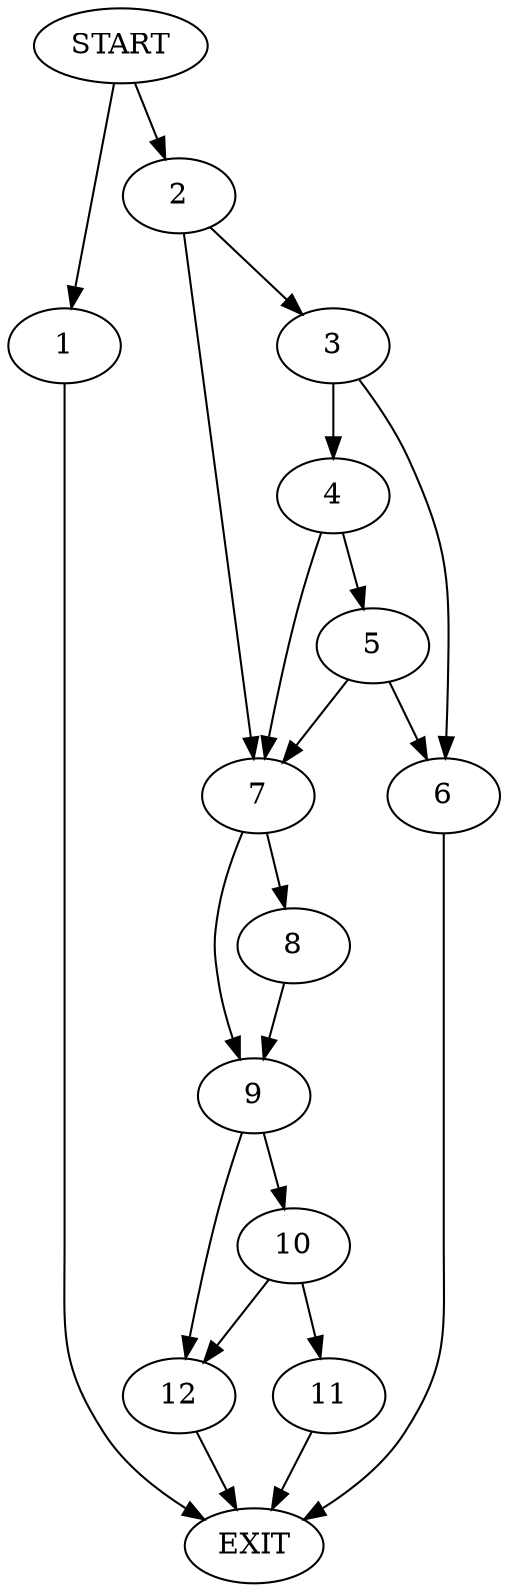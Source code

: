 digraph { 
0 [label="START"];
1;
2;
3;
4;
5;
6;
7;
8;
9;
10;
11;
12;
13[label="EXIT"];
0 -> 1;
0 -> 2;
1 -> 13;
2 -> 3;
2 -> 7;
3 -> 4;
3 -> 6;
4 -> 7;
4 -> 5;
5 -> 7;
5 -> 6;
6 -> 13;
7 -> 8;
7 -> 9;
8 -> 9;
9 -> 10;
9 -> 12;
10 -> 12;
10 -> 11;
11 -> 13;
12 -> 13;
}